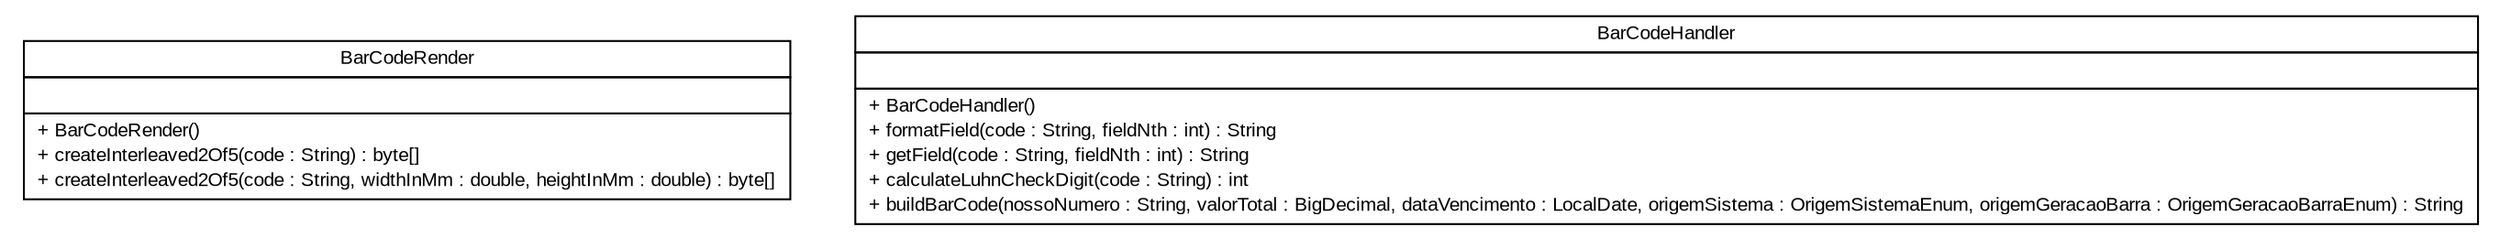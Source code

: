 #!/usr/local/bin/dot
#
# Class diagram 
# Generated by UMLGraph version R5_6 (http://www.umlgraph.org/)
#

digraph G {
	edge [fontname="arial",fontsize=10,labelfontname="arial",labelfontsize=10];
	node [fontname="arial",fontsize=10,shape=plaintext];
	nodesep=0.25;
	ranksep=0.5;
	// br.gov.to.sefaz.util.barcode.BarCodeRender
	c43 [label=<<table title="br.gov.to.sefaz.util.barcode.BarCodeRender" border="0" cellborder="1" cellspacing="0" cellpadding="2" port="p" href="./BarCodeRender.html">
		<tr><td><table border="0" cellspacing="0" cellpadding="1">
<tr><td align="center" balign="center"> BarCodeRender </td></tr>
		</table></td></tr>
		<tr><td><table border="0" cellspacing="0" cellpadding="1">
<tr><td align="left" balign="left">  </td></tr>
		</table></td></tr>
		<tr><td><table border="0" cellspacing="0" cellpadding="1">
<tr><td align="left" balign="left"> + BarCodeRender() </td></tr>
<tr><td align="left" balign="left"> + createInterleaved2Of5(code : String) : byte[] </td></tr>
<tr><td align="left" balign="left"> + createInterleaved2Of5(code : String, widthInMm : double, heightInMm : double) : byte[] </td></tr>
		</table></td></tr>
		</table>>, URL="./BarCodeRender.html", fontname="arial", fontcolor="black", fontsize=10.0];
	// br.gov.to.sefaz.util.barcode.BarCodeHandler
	c44 [label=<<table title="br.gov.to.sefaz.util.barcode.BarCodeHandler" border="0" cellborder="1" cellspacing="0" cellpadding="2" port="p" href="./BarCodeHandler.html">
		<tr><td><table border="0" cellspacing="0" cellpadding="1">
<tr><td align="center" balign="center"> BarCodeHandler </td></tr>
		</table></td></tr>
		<tr><td><table border="0" cellspacing="0" cellpadding="1">
<tr><td align="left" balign="left">  </td></tr>
		</table></td></tr>
		<tr><td><table border="0" cellspacing="0" cellpadding="1">
<tr><td align="left" balign="left"> + BarCodeHandler() </td></tr>
<tr><td align="left" balign="left"> + formatField(code : String, fieldNth : int) : String </td></tr>
<tr><td align="left" balign="left"> + getField(code : String, fieldNth : int) : String </td></tr>
<tr><td align="left" balign="left"> + calculateLuhnCheckDigit(code : String) : int </td></tr>
<tr><td align="left" balign="left"> + buildBarCode(nossoNumero : String, valorTotal : BigDecimal, dataVencimento : LocalDate, origemSistema : OrigemSistemaEnum, origemGeracaoBarra : OrigemGeracaoBarraEnum) : String </td></tr>
		</table></td></tr>
		</table>>, URL="./BarCodeHandler.html", fontname="arial", fontcolor="black", fontsize=10.0];
}

